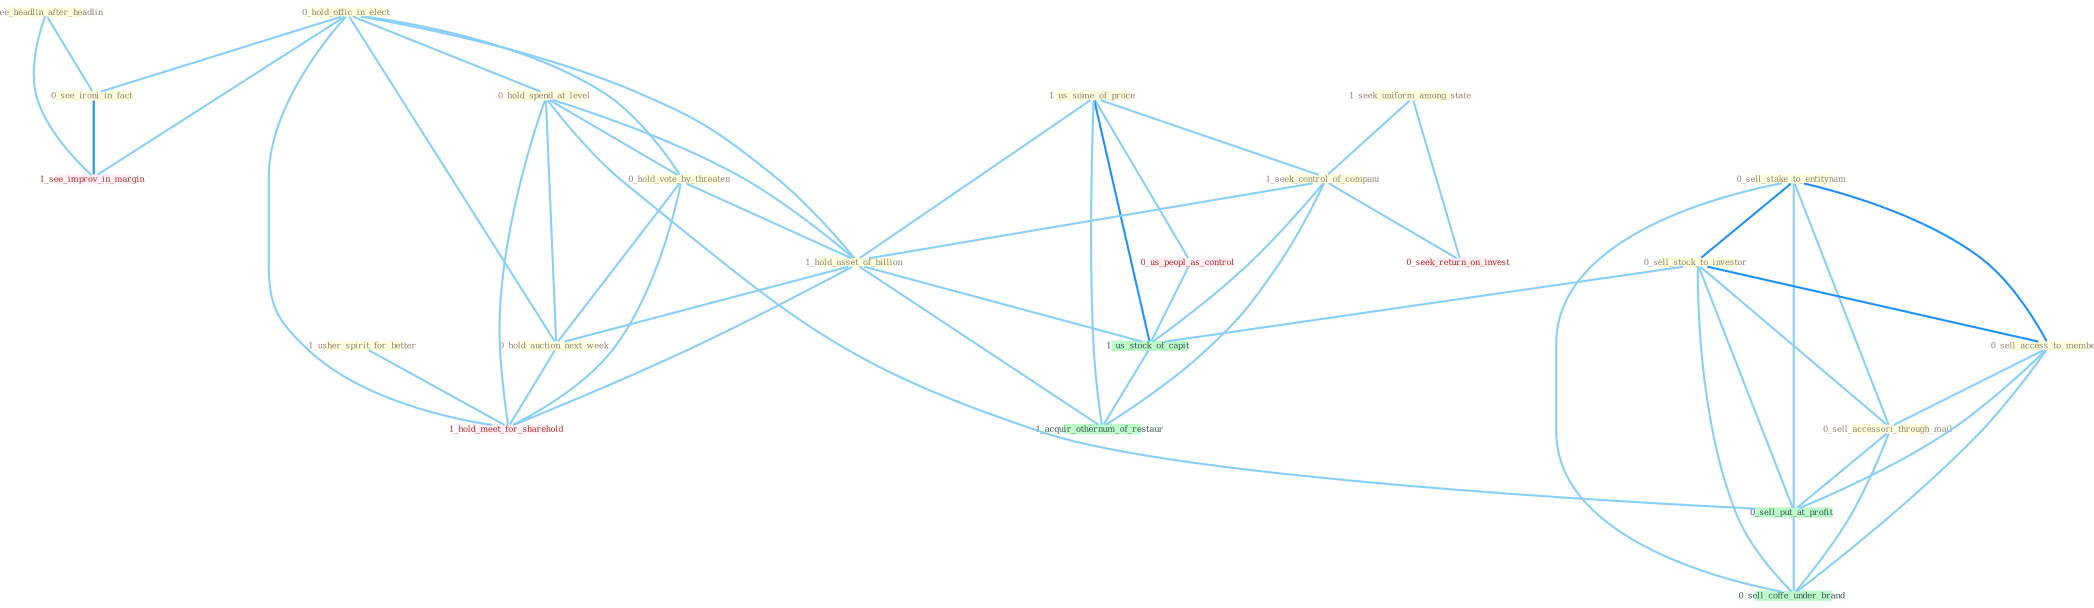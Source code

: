 Graph G{ 
    node
    [shape=polygon,style=filled,width=.5,height=.06,color="#BDFCC9",fixedsize=true,fontsize=4,
    fontcolor="#2f4f4f"];
    {node
    [color="#ffffe0", fontcolor="#8b7d6b"] "1_see_headlin_after_headlin " "1_us_some_of_proce " "1_seek_uniform_among_state " "1_seek_control_of_compani " "0_sell_stake_to_entitynam " "1_usher_spirit_for_better " "0_hold_offic_in_elect " "0_see_ironi_in_fact " "0_hold_spend_at_level " "0_sell_stock_to_investor " "0_hold_vote_by_threaten " "0_sell_access_to_member " "1_hold_asset_of_billion " "0_hold_auction_next_week " "0_sell_accessori_through_mail "}
{node [color="#fff0f5", fontcolor="#b22222"] "0_us_peopl_as_control " "0_seek_return_on_invest " "1_see_improv_in_margin " "1_hold_meet_for_sharehold "}
edge [color="#B0E2FF"];

	"1_see_headlin_after_headlin " -- "0_see_ironi_in_fact " [w="1", color="#87cefa" ];
	"1_see_headlin_after_headlin " -- "1_see_improv_in_margin " [w="1", color="#87cefa" ];
	"1_us_some_of_proce " -- "1_seek_control_of_compani " [w="1", color="#87cefa" ];
	"1_us_some_of_proce " -- "1_hold_asset_of_billion " [w="1", color="#87cefa" ];
	"1_us_some_of_proce " -- "0_us_peopl_as_control " [w="1", color="#87cefa" ];
	"1_us_some_of_proce " -- "1_us_stock_of_capit " [w="2", color="#1e90ff" , len=0.8];
	"1_us_some_of_proce " -- "1_acquir_othernum_of_restaur " [w="1", color="#87cefa" ];
	"1_seek_uniform_among_state " -- "1_seek_control_of_compani " [w="1", color="#87cefa" ];
	"1_seek_uniform_among_state " -- "0_seek_return_on_invest " [w="1", color="#87cefa" ];
	"1_seek_control_of_compani " -- "1_hold_asset_of_billion " [w="1", color="#87cefa" ];
	"1_seek_control_of_compani " -- "0_seek_return_on_invest " [w="1", color="#87cefa" ];
	"1_seek_control_of_compani " -- "1_us_stock_of_capit " [w="1", color="#87cefa" ];
	"1_seek_control_of_compani " -- "1_acquir_othernum_of_restaur " [w="1", color="#87cefa" ];
	"0_sell_stake_to_entitynam " -- "0_sell_stock_to_investor " [w="2", color="#1e90ff" , len=0.8];
	"0_sell_stake_to_entitynam " -- "0_sell_access_to_member " [w="2", color="#1e90ff" , len=0.8];
	"0_sell_stake_to_entitynam " -- "0_sell_accessori_through_mail " [w="1", color="#87cefa" ];
	"0_sell_stake_to_entitynam " -- "0_sell_put_at_profit " [w="1", color="#87cefa" ];
	"0_sell_stake_to_entitynam " -- "0_sell_coffe_under_brand " [w="1", color="#87cefa" ];
	"1_usher_spirit_for_better " -- "1_hold_meet_for_sharehold " [w="1", color="#87cefa" ];
	"0_hold_offic_in_elect " -- "0_see_ironi_in_fact " [w="1", color="#87cefa" ];
	"0_hold_offic_in_elect " -- "0_hold_spend_at_level " [w="1", color="#87cefa" ];
	"0_hold_offic_in_elect " -- "0_hold_vote_by_threaten " [w="1", color="#87cefa" ];
	"0_hold_offic_in_elect " -- "1_hold_asset_of_billion " [w="1", color="#87cefa" ];
	"0_hold_offic_in_elect " -- "0_hold_auction_next_week " [w="1", color="#87cefa" ];
	"0_hold_offic_in_elect " -- "1_see_improv_in_margin " [w="1", color="#87cefa" ];
	"0_hold_offic_in_elect " -- "1_hold_meet_for_sharehold " [w="1", color="#87cefa" ];
	"0_see_ironi_in_fact " -- "1_see_improv_in_margin " [w="2", color="#1e90ff" , len=0.8];
	"0_hold_spend_at_level " -- "0_hold_vote_by_threaten " [w="1", color="#87cefa" ];
	"0_hold_spend_at_level " -- "1_hold_asset_of_billion " [w="1", color="#87cefa" ];
	"0_hold_spend_at_level " -- "0_hold_auction_next_week " [w="1", color="#87cefa" ];
	"0_hold_spend_at_level " -- "0_sell_put_at_profit " [w="1", color="#87cefa" ];
	"0_hold_spend_at_level " -- "1_hold_meet_for_sharehold " [w="1", color="#87cefa" ];
	"0_sell_stock_to_investor " -- "0_sell_access_to_member " [w="2", color="#1e90ff" , len=0.8];
	"0_sell_stock_to_investor " -- "0_sell_accessori_through_mail " [w="1", color="#87cefa" ];
	"0_sell_stock_to_investor " -- "0_sell_put_at_profit " [w="1", color="#87cefa" ];
	"0_sell_stock_to_investor " -- "1_us_stock_of_capit " [w="1", color="#87cefa" ];
	"0_sell_stock_to_investor " -- "0_sell_coffe_under_brand " [w="1", color="#87cefa" ];
	"0_hold_vote_by_threaten " -- "1_hold_asset_of_billion " [w="1", color="#87cefa" ];
	"0_hold_vote_by_threaten " -- "0_hold_auction_next_week " [w="1", color="#87cefa" ];
	"0_hold_vote_by_threaten " -- "1_hold_meet_for_sharehold " [w="1", color="#87cefa" ];
	"0_sell_access_to_member " -- "0_sell_accessori_through_mail " [w="1", color="#87cefa" ];
	"0_sell_access_to_member " -- "0_sell_put_at_profit " [w="1", color="#87cefa" ];
	"0_sell_access_to_member " -- "0_sell_coffe_under_brand " [w="1", color="#87cefa" ];
	"1_hold_asset_of_billion " -- "0_hold_auction_next_week " [w="1", color="#87cefa" ];
	"1_hold_asset_of_billion " -- "1_us_stock_of_capit " [w="1", color="#87cefa" ];
	"1_hold_asset_of_billion " -- "1_hold_meet_for_sharehold " [w="1", color="#87cefa" ];
	"1_hold_asset_of_billion " -- "1_acquir_othernum_of_restaur " [w="1", color="#87cefa" ];
	"0_hold_auction_next_week " -- "1_hold_meet_for_sharehold " [w="1", color="#87cefa" ];
	"0_sell_accessori_through_mail " -- "0_sell_put_at_profit " [w="1", color="#87cefa" ];
	"0_sell_accessori_through_mail " -- "0_sell_coffe_under_brand " [w="1", color="#87cefa" ];
	"0_us_peopl_as_control " -- "1_us_stock_of_capit " [w="1", color="#87cefa" ];
	"0_sell_put_at_profit " -- "0_sell_coffe_under_brand " [w="1", color="#87cefa" ];
	"1_us_stock_of_capit " -- "1_acquir_othernum_of_restaur " [w="1", color="#87cefa" ];
}